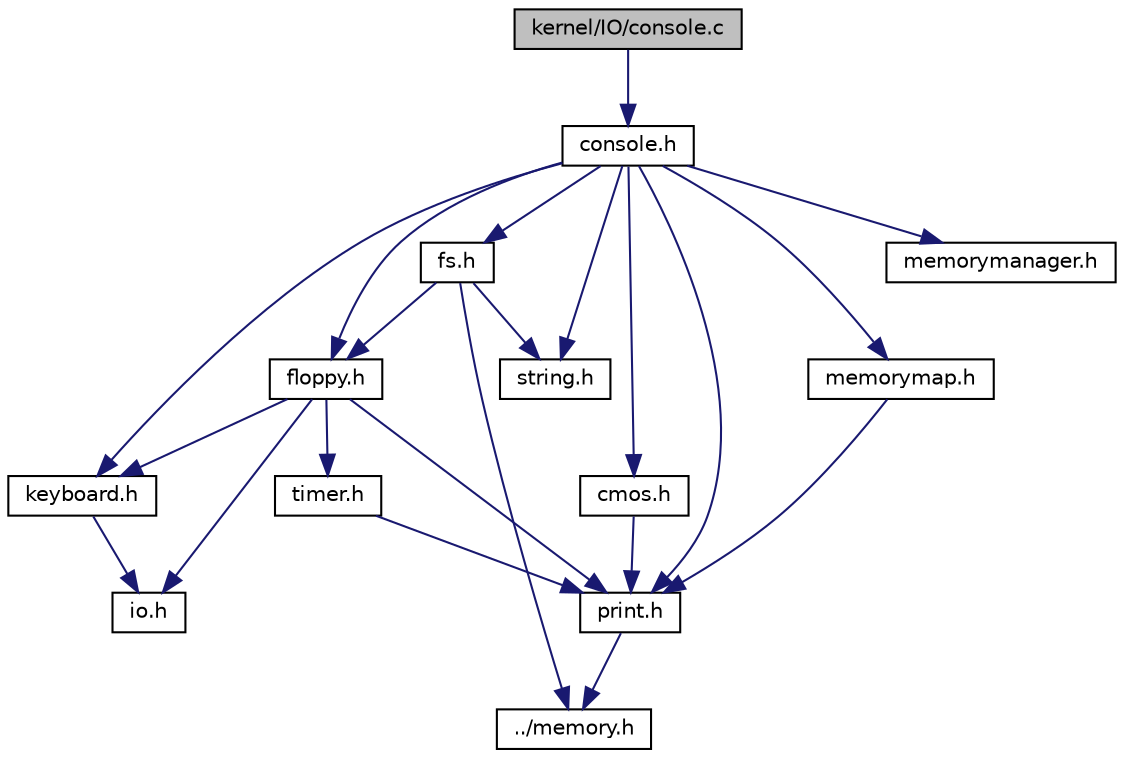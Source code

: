 digraph "kernel/IO/console.c"
{
  edge [fontname="Helvetica",fontsize="10",labelfontname="Helvetica",labelfontsize="10"];
  node [fontname="Helvetica",fontsize="10",shape=record];
  Node1 [label="kernel/IO/console.c",height=0.2,width=0.4,color="black", fillcolor="grey75", style="filled", fontcolor="black"];
  Node1 -> Node2 [color="midnightblue",fontsize="10",style="solid",fontname="Helvetica"];
  Node2 [label="console.h",height=0.2,width=0.4,color="black", fillcolor="white", style="filled",URL="$console_8h.html"];
  Node2 -> Node3 [color="midnightblue",fontsize="10",style="solid",fontname="Helvetica"];
  Node3 [label="string.h",height=0.2,width=0.4,color="black", fillcolor="white", style="filled",URL="$string_8h.html"];
  Node2 -> Node4 [color="midnightblue",fontsize="10",style="solid",fontname="Helvetica"];
  Node4 [label="keyboard.h",height=0.2,width=0.4,color="black", fillcolor="white", style="filled",URL="$keyboard_8h.html"];
  Node4 -> Node5 [color="midnightblue",fontsize="10",style="solid",fontname="Helvetica"];
  Node5 [label="io.h",height=0.2,width=0.4,color="black", fillcolor="white", style="filled",URL="$io_8h.html"];
  Node2 -> Node6 [color="midnightblue",fontsize="10",style="solid",fontname="Helvetica"];
  Node6 [label="print.h",height=0.2,width=0.4,color="black", fillcolor="white", style="filled",URL="$print_8h.html"];
  Node6 -> Node7 [color="midnightblue",fontsize="10",style="solid",fontname="Helvetica"];
  Node7 [label="../memory.h",height=0.2,width=0.4,color="black", fillcolor="white", style="filled",URL="$memory_8h.html"];
  Node2 -> Node8 [color="midnightblue",fontsize="10",style="solid",fontname="Helvetica"];
  Node8 [label="memorymap.h",height=0.2,width=0.4,color="black", fillcolor="white", style="filled",URL="$memorymap_8h.html"];
  Node8 -> Node6 [color="midnightblue",fontsize="10",style="solid",fontname="Helvetica"];
  Node2 -> Node9 [color="midnightblue",fontsize="10",style="solid",fontname="Helvetica"];
  Node9 [label="cmos.h",height=0.2,width=0.4,color="black", fillcolor="white", style="filled",URL="$cmos_8h.html"];
  Node9 -> Node6 [color="midnightblue",fontsize="10",style="solid",fontname="Helvetica"];
  Node2 -> Node10 [color="midnightblue",fontsize="10",style="solid",fontname="Helvetica"];
  Node10 [label="floppy.h",height=0.2,width=0.4,color="black", fillcolor="white", style="filled",URL="$floppy_8h.html"];
  Node10 -> Node6 [color="midnightblue",fontsize="10",style="solid",fontname="Helvetica"];
  Node10 -> Node5 [color="midnightblue",fontsize="10",style="solid",fontname="Helvetica"];
  Node10 -> Node11 [color="midnightblue",fontsize="10",style="solid",fontname="Helvetica"];
  Node11 [label="timer.h",height=0.2,width=0.4,color="black", fillcolor="white", style="filled",URL="$timer_8h.html"];
  Node11 -> Node6 [color="midnightblue",fontsize="10",style="solid",fontname="Helvetica"];
  Node10 -> Node4 [color="midnightblue",fontsize="10",style="solid",fontname="Helvetica"];
  Node2 -> Node12 [color="midnightblue",fontsize="10",style="solid",fontname="Helvetica"];
  Node12 [label="fs.h",height=0.2,width=0.4,color="black", fillcolor="white", style="filled",URL="$fs_8h.html",tooltip="Contains all functions for filesystem handling. "];
  Node12 -> Node10 [color="midnightblue",fontsize="10",style="solid",fontname="Helvetica"];
  Node12 -> Node3 [color="midnightblue",fontsize="10",style="solid",fontname="Helvetica"];
  Node12 -> Node7 [color="midnightblue",fontsize="10",style="solid",fontname="Helvetica"];
  Node2 -> Node13 [color="midnightblue",fontsize="10",style="solid",fontname="Helvetica"];
  Node13 [label="memorymanager.h",height=0.2,width=0.4,color="black", fillcolor="white", style="filled",URL="$memorymanager_8h.html"];
}
